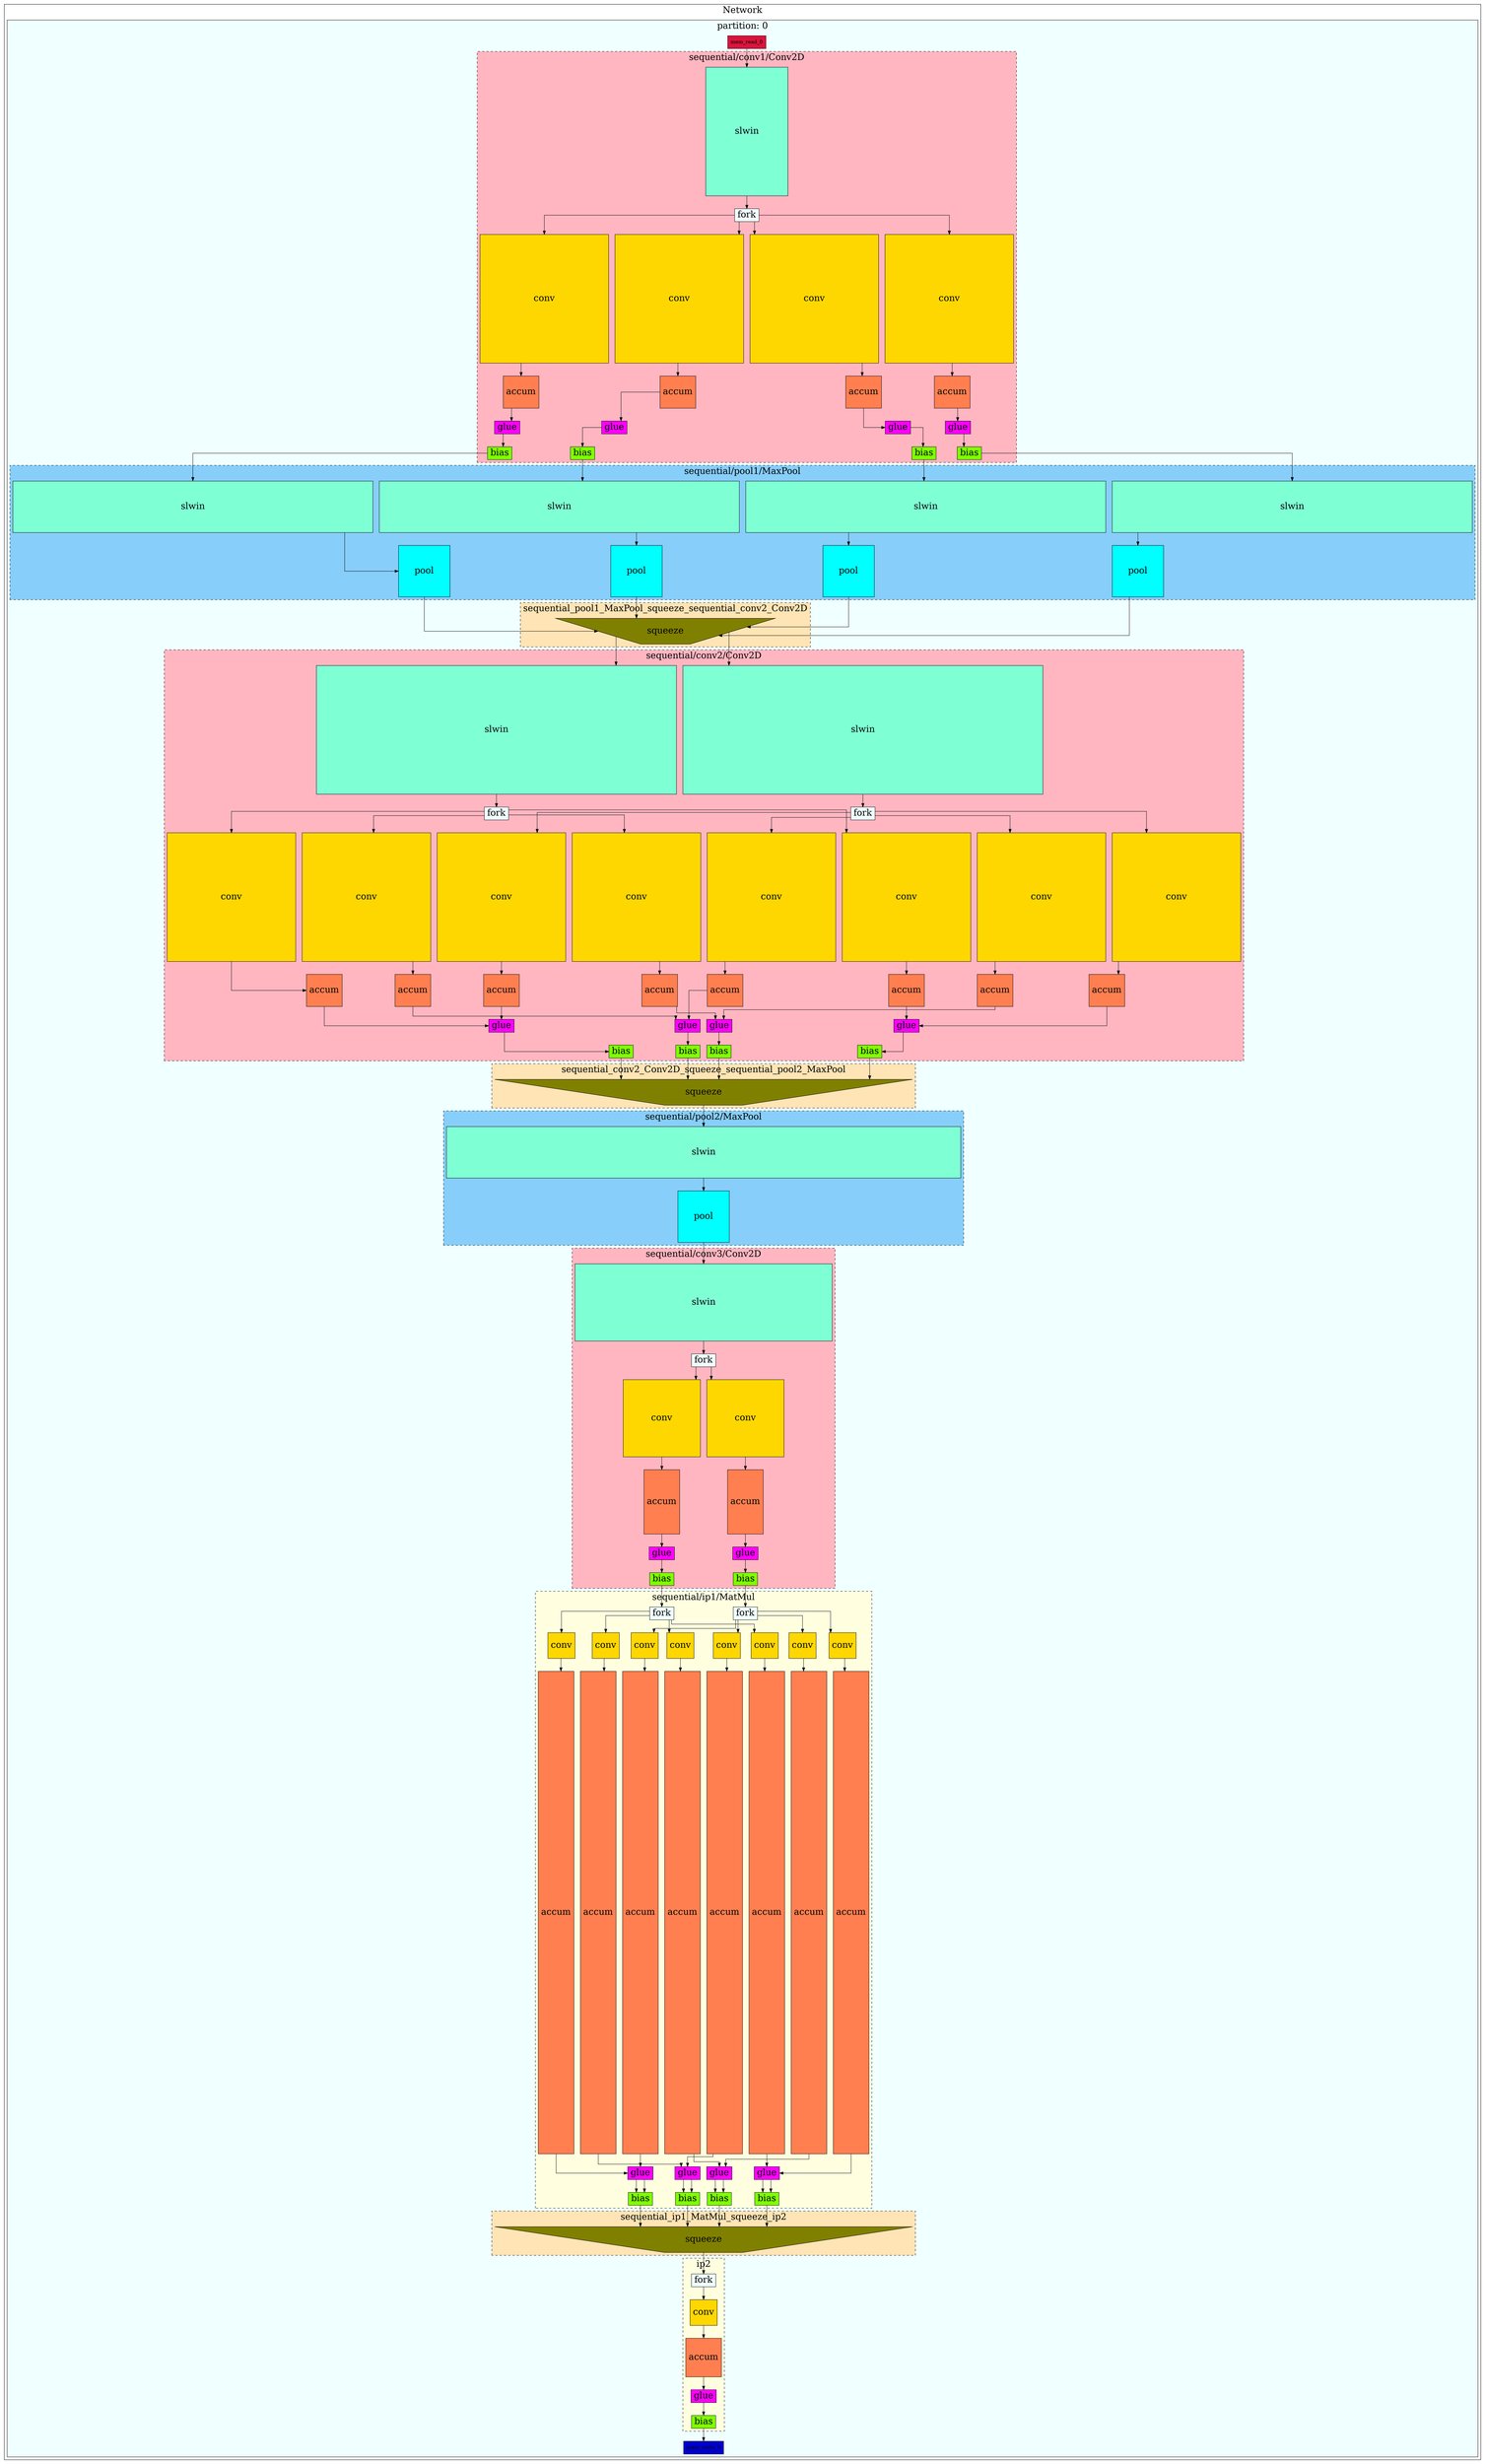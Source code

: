 digraph G {
fontsize=25;
splines=ortho;
subgraph cluster_network {
label=Network;
subgraph cluster_0 {
bgcolor=azure;
fontsize=25;
label="partition: 0";
spline=ortho;
mem_read_0 [fillcolor=crimson, shape=box, style=filled];
mem_write_0 [fillcolor=mediumblue, shape=box, style=filled];
subgraph "cluster_sequential/conv1/Conv2D" {
bgcolor=lightpink;
label="sequential/conv1/Conv2D";
style=dashed;
"sequential/conv1/Conv2D_sw_0_0" [fillcolor=aquamarine, fontsize=25, height=5, label=slwin, shape=box, style=filled, width=3.2];
"sequential/conv1/Conv2D_fork_0_0" [fillcolor=azure, fontsize=25, label=fork, shape=box, style=filled];
"sequential/conv1/Conv2D_sw_0_0" -> "sequential/conv1/Conv2D_fork_0_0";
"sequential/conv1/Conv2D_conv_0_0_0" [fillcolor=gold, fontsize=25, height=5, label=conv, shape=box, style=filled, width=5];
"sequential/conv1/Conv2D_accum_0_0_0" [fillcolor=coral, fontsize=25, height=1.25, label=accum, shape=box, style=filled];
"sequential/conv1/Conv2D_fork_0_0" -> "sequential/conv1/Conv2D_conv_0_0_0";
"sequential/conv1/Conv2D_conv_0_0_0" -> "sequential/conv1/Conv2D_accum_0_0_0";
"sequential/conv1/Conv2D_accum_0_0_0" -> "sequential/conv1/Conv2D_glue_0_0";
"sequential/conv1/Conv2D_conv_0_1_0" [fillcolor=gold, fontsize=25, height=5, label=conv, shape=box, style=filled, width=5];
"sequential/conv1/Conv2D_accum_0_1_0" [fillcolor=coral, fontsize=25, height=1.25, label=accum, shape=box, style=filled];
"sequential/conv1/Conv2D_fork_0_0" -> "sequential/conv1/Conv2D_conv_0_1_0";
"sequential/conv1/Conv2D_conv_0_1_0" -> "sequential/conv1/Conv2D_accum_0_1_0";
"sequential/conv1/Conv2D_accum_0_1_0" -> "sequential/conv1/Conv2D_glue_0_1";
"sequential/conv1/Conv2D_conv_0_2_0" [fillcolor=gold, fontsize=25, height=5, label=conv, shape=box, style=filled, width=5];
"sequential/conv1/Conv2D_accum_0_2_0" [fillcolor=coral, fontsize=25, height=1.25, label=accum, shape=box, style=filled];
"sequential/conv1/Conv2D_fork_0_0" -> "sequential/conv1/Conv2D_conv_0_2_0";
"sequential/conv1/Conv2D_conv_0_2_0" -> "sequential/conv1/Conv2D_accum_0_2_0";
"sequential/conv1/Conv2D_accum_0_2_0" -> "sequential/conv1/Conv2D_glue_0_2";
"sequential/conv1/Conv2D_conv_0_3_0" [fillcolor=gold, fontsize=25, height=5, label=conv, shape=box, style=filled, width=5];
"sequential/conv1/Conv2D_accum_0_3_0" [fillcolor=coral, fontsize=25, height=1.25, label=accum, shape=box, style=filled];
"sequential/conv1/Conv2D_fork_0_0" -> "sequential/conv1/Conv2D_conv_0_3_0";
"sequential/conv1/Conv2D_conv_0_3_0" -> "sequential/conv1/Conv2D_accum_0_3_0";
"sequential/conv1/Conv2D_accum_0_3_0" -> "sequential/conv1/Conv2D_glue_0_3";
"sequential/conv1/Conv2D_glue_0_0" [fillcolor=fuchsia, fontsize=25, label=glue, shape=box, style=filled];
"sequential/conv1/Conv2D_bias_0_0" [fillcolor=chartreuse, fontsize=25, label=bias, shape=box, style=filled];
"sequential/conv1/Conv2D_glue_0_0" -> "sequential/conv1/Conv2D_bias_0_0";
"sequential/conv1/Conv2D_glue_0_1" [fillcolor=fuchsia, fontsize=25, label=glue, shape=box, style=filled];
"sequential/conv1/Conv2D_bias_0_1" [fillcolor=chartreuse, fontsize=25, label=bias, shape=box, style=filled];
"sequential/conv1/Conv2D_glue_0_1" -> "sequential/conv1/Conv2D_bias_0_1";
"sequential/conv1/Conv2D_glue_0_2" [fillcolor=fuchsia, fontsize=25, label=glue, shape=box, style=filled];
"sequential/conv1/Conv2D_bias_0_2" [fillcolor=chartreuse, fontsize=25, label=bias, shape=box, style=filled];
"sequential/conv1/Conv2D_glue_0_2" -> "sequential/conv1/Conv2D_bias_0_2";
"sequential/conv1/Conv2D_glue_0_3" [fillcolor=fuchsia, fontsize=25, label=glue, shape=box, style=filled];
"sequential/conv1/Conv2D_bias_0_3" [fillcolor=chartreuse, fontsize=25, label=bias, shape=box, style=filled];
"sequential/conv1/Conv2D_glue_0_3" -> "sequential/conv1/Conv2D_bias_0_3";
}

mem_read_0 -> "sequential/conv1/Conv2D_sw_0_0";
subgraph "cluster_sequential/pool1/MaxPool" {
bgcolor=lightskyblue;
label="sequential/pool1/MaxPool";
style=dashed;
"sequential/pool1/MaxPool_sw_0" [fillcolor=aquamarine, fontsize=25, height=2, label=slwin, shape=box, style=filled, width=14.0];
"sequential/pool1/MaxPool_pool_0" [fillcolor=cyan, fontsize=25, height=2, label=pool, shape=box, style=filled, width=2];
"sequential/pool1/MaxPool_sw_0" -> "sequential/pool1/MaxPool_pool_0";
"sequential/pool1/MaxPool_sw_1" [fillcolor=aquamarine, fontsize=25, height=2, label=slwin, shape=box, style=filled, width=14.0];
"sequential/pool1/MaxPool_pool_1" [fillcolor=cyan, fontsize=25, height=2, label=pool, shape=box, style=filled, width=2];
"sequential/pool1/MaxPool_sw_1" -> "sequential/pool1/MaxPool_pool_1";
"sequential/pool1/MaxPool_sw_2" [fillcolor=aquamarine, fontsize=25, height=2, label=slwin, shape=box, style=filled, width=14.0];
"sequential/pool1/MaxPool_pool_2" [fillcolor=cyan, fontsize=25, height=2, label=pool, shape=box, style=filled, width=2];
"sequential/pool1/MaxPool_sw_2" -> "sequential/pool1/MaxPool_pool_2";
"sequential/pool1/MaxPool_sw_3" [fillcolor=aquamarine, fontsize=25, height=2, label=slwin, shape=box, style=filled, width=14.0];
"sequential/pool1/MaxPool_pool_3" [fillcolor=cyan, fontsize=25, height=2, label=pool, shape=box, style=filled, width=2];
"sequential/pool1/MaxPool_sw_3" -> "sequential/pool1/MaxPool_pool_3";
}

subgraph "cluster_sequential/conv2/Conv2D" {
bgcolor=lightpink;
label="sequential/conv2/Conv2D";
style=dashed;
"sequential/conv2/Conv2D_sw_0_0" [fillcolor=aquamarine, fontsize=25, height=5, label=slwin, shape=box, style=filled, width=14.0];
"sequential/conv2/Conv2D_fork_0_0" [fillcolor=azure, fontsize=25, label=fork, shape=box, style=filled];
"sequential/conv2/Conv2D_sw_0_0" -> "sequential/conv2/Conv2D_fork_0_0";
"sequential/conv2/Conv2D_conv_0_0_0" [fillcolor=gold, fontsize=25, height=5, label=conv, shape=box, style=filled, width=5];
"sequential/conv2/Conv2D_accum_0_0_0" [fillcolor=coral, fontsize=25, height=1.25, label=accum, shape=box, style=filled];
"sequential/conv2/Conv2D_fork_0_0" -> "sequential/conv2/Conv2D_conv_0_0_0";
"sequential/conv2/Conv2D_conv_0_0_0" -> "sequential/conv2/Conv2D_accum_0_0_0";
"sequential/conv2/Conv2D_accum_0_0_0" -> "sequential/conv2/Conv2D_glue_0_0";
"sequential/conv2/Conv2D_conv_0_1_0" [fillcolor=gold, fontsize=25, height=5, label=conv, shape=box, style=filled, width=5];
"sequential/conv2/Conv2D_accum_0_1_0" [fillcolor=coral, fontsize=25, height=1.25, label=accum, shape=box, style=filled];
"sequential/conv2/Conv2D_fork_0_0" -> "sequential/conv2/Conv2D_conv_0_1_0";
"sequential/conv2/Conv2D_conv_0_1_0" -> "sequential/conv2/Conv2D_accum_0_1_0";
"sequential/conv2/Conv2D_accum_0_1_0" -> "sequential/conv2/Conv2D_glue_0_1";
"sequential/conv2/Conv2D_conv_0_2_0" [fillcolor=gold, fontsize=25, height=5, label=conv, shape=box, style=filled, width=5];
"sequential/conv2/Conv2D_accum_0_2_0" [fillcolor=coral, fontsize=25, height=1.25, label=accum, shape=box, style=filled];
"sequential/conv2/Conv2D_fork_0_0" -> "sequential/conv2/Conv2D_conv_0_2_0";
"sequential/conv2/Conv2D_conv_0_2_0" -> "sequential/conv2/Conv2D_accum_0_2_0";
"sequential/conv2/Conv2D_accum_0_2_0" -> "sequential/conv2/Conv2D_glue_0_2";
"sequential/conv2/Conv2D_conv_0_3_0" [fillcolor=gold, fontsize=25, height=5, label=conv, shape=box, style=filled, width=5];
"sequential/conv2/Conv2D_accum_0_3_0" [fillcolor=coral, fontsize=25, height=1.25, label=accum, shape=box, style=filled];
"sequential/conv2/Conv2D_fork_0_0" -> "sequential/conv2/Conv2D_conv_0_3_0";
"sequential/conv2/Conv2D_conv_0_3_0" -> "sequential/conv2/Conv2D_accum_0_3_0";
"sequential/conv2/Conv2D_accum_0_3_0" -> "sequential/conv2/Conv2D_glue_0_3";
"sequential/conv2/Conv2D_sw_0_1" [fillcolor=aquamarine, fontsize=25, height=5, label=slwin, shape=box, style=filled, width=14.0];
"sequential/conv2/Conv2D_fork_0_1" [fillcolor=azure, fontsize=25, label=fork, shape=box, style=filled];
"sequential/conv2/Conv2D_sw_0_1" -> "sequential/conv2/Conv2D_fork_0_1";
"sequential/conv2/Conv2D_conv_0_0_1" [fillcolor=gold, fontsize=25, height=5, label=conv, shape=box, style=filled, width=5];
"sequential/conv2/Conv2D_accum_0_0_1" [fillcolor=coral, fontsize=25, height=1.25, label=accum, shape=box, style=filled];
"sequential/conv2/Conv2D_fork_0_1" -> "sequential/conv2/Conv2D_conv_0_0_1";
"sequential/conv2/Conv2D_conv_0_0_1" -> "sequential/conv2/Conv2D_accum_0_0_1";
"sequential/conv2/Conv2D_accum_0_0_1" -> "sequential/conv2/Conv2D_glue_0_0";
"sequential/conv2/Conv2D_conv_0_1_1" [fillcolor=gold, fontsize=25, height=5, label=conv, shape=box, style=filled, width=5];
"sequential/conv2/Conv2D_accum_0_1_1" [fillcolor=coral, fontsize=25, height=1.25, label=accum, shape=box, style=filled];
"sequential/conv2/Conv2D_fork_0_1" -> "sequential/conv2/Conv2D_conv_0_1_1";
"sequential/conv2/Conv2D_conv_0_1_1" -> "sequential/conv2/Conv2D_accum_0_1_1";
"sequential/conv2/Conv2D_accum_0_1_1" -> "sequential/conv2/Conv2D_glue_0_1";
"sequential/conv2/Conv2D_conv_0_2_1" [fillcolor=gold, fontsize=25, height=5, label=conv, shape=box, style=filled, width=5];
"sequential/conv2/Conv2D_accum_0_2_1" [fillcolor=coral, fontsize=25, height=1.25, label=accum, shape=box, style=filled];
"sequential/conv2/Conv2D_fork_0_1" -> "sequential/conv2/Conv2D_conv_0_2_1";
"sequential/conv2/Conv2D_conv_0_2_1" -> "sequential/conv2/Conv2D_accum_0_2_1";
"sequential/conv2/Conv2D_accum_0_2_1" -> "sequential/conv2/Conv2D_glue_0_2";
"sequential/conv2/Conv2D_conv_0_3_1" [fillcolor=gold, fontsize=25, height=5, label=conv, shape=box, style=filled, width=5];
"sequential/conv2/Conv2D_accum_0_3_1" [fillcolor=coral, fontsize=25, height=1.25, label=accum, shape=box, style=filled];
"sequential/conv2/Conv2D_fork_0_1" -> "sequential/conv2/Conv2D_conv_0_3_1";
"sequential/conv2/Conv2D_conv_0_3_1" -> "sequential/conv2/Conv2D_accum_0_3_1";
"sequential/conv2/Conv2D_accum_0_3_1" -> "sequential/conv2/Conv2D_glue_0_3";
"sequential/conv2/Conv2D_glue_0_0" [fillcolor=fuchsia, fontsize=25, label=glue, shape=box, style=filled];
"sequential/conv2/Conv2D_bias_0_0" [fillcolor=chartreuse, fontsize=25, label=bias, shape=box, style=filled];
"sequential/conv2/Conv2D_glue_0_0" -> "sequential/conv2/Conv2D_bias_0_0";
"sequential/conv2/Conv2D_glue_0_1" [fillcolor=fuchsia, fontsize=25, label=glue, shape=box, style=filled];
"sequential/conv2/Conv2D_bias_0_1" [fillcolor=chartreuse, fontsize=25, label=bias, shape=box, style=filled];
"sequential/conv2/Conv2D_glue_0_1" -> "sequential/conv2/Conv2D_bias_0_1";
"sequential/conv2/Conv2D_glue_0_2" [fillcolor=fuchsia, fontsize=25, label=glue, shape=box, style=filled];
"sequential/conv2/Conv2D_bias_0_2" [fillcolor=chartreuse, fontsize=25, label=bias, shape=box, style=filled];
"sequential/conv2/Conv2D_glue_0_2" -> "sequential/conv2/Conv2D_bias_0_2";
"sequential/conv2/Conv2D_glue_0_3" [fillcolor=fuchsia, fontsize=25, label=glue, shape=box, style=filled];
"sequential/conv2/Conv2D_bias_0_3" [fillcolor=chartreuse, fontsize=25, label=bias, shape=box, style=filled];
"sequential/conv2/Conv2D_glue_0_3" -> "sequential/conv2/Conv2D_bias_0_3";
}

subgraph "cluster_sequential/pool2/MaxPool" {
bgcolor=lightskyblue;
label="sequential/pool2/MaxPool";
style=dashed;
"sequential/pool2/MaxPool_sw_0" [fillcolor=aquamarine, fontsize=25, height=2, label=slwin, shape=box, style=filled, width=20.0];
"sequential/pool2/MaxPool_pool_0" [fillcolor=cyan, fontsize=25, height=2, label=pool, shape=box, style=filled, width=2];
"sequential/pool2/MaxPool_sw_0" -> "sequential/pool2/MaxPool_pool_0";
}

subgraph "cluster_sequential/conv3/Conv2D" {
bgcolor=lightpink;
label="sequential/conv3/Conv2D";
style=dashed;
"sequential/conv3/Conv2D_sw_0_0" [fillcolor=aquamarine, fontsize=25, height=3, label=slwin, shape=box, style=filled, width=10.0];
"sequential/conv3/Conv2D_fork_0_0" [fillcolor=azure, fontsize=25, label=fork, shape=box, style=filled];
"sequential/conv3/Conv2D_sw_0_0" -> "sequential/conv3/Conv2D_fork_0_0";
"sequential/conv3/Conv2D_conv_0_0_0" [fillcolor=gold, fontsize=25, height=3, label=conv, shape=box, style=filled, width=3];
"sequential/conv3/Conv2D_accum_0_0_0" [fillcolor=coral, fontsize=25, height=2.5, label=accum, shape=box, style=filled];
"sequential/conv3/Conv2D_fork_0_0" -> "sequential/conv3/Conv2D_conv_0_0_0";
"sequential/conv3/Conv2D_conv_0_0_0" -> "sequential/conv3/Conv2D_accum_0_0_0";
"sequential/conv3/Conv2D_accum_0_0_0" -> "sequential/conv3/Conv2D_glue_0_0";
"sequential/conv3/Conv2D_conv_0_1_0" [fillcolor=gold, fontsize=25, height=3, label=conv, shape=box, style=filled, width=3];
"sequential/conv3/Conv2D_accum_0_1_0" [fillcolor=coral, fontsize=25, height=2.5, label=accum, shape=box, style=filled];
"sequential/conv3/Conv2D_fork_0_0" -> "sequential/conv3/Conv2D_conv_0_1_0";
"sequential/conv3/Conv2D_conv_0_1_0" -> "sequential/conv3/Conv2D_accum_0_1_0";
"sequential/conv3/Conv2D_accum_0_1_0" -> "sequential/conv3/Conv2D_glue_0_1";
"sequential/conv3/Conv2D_glue_0_0" [fillcolor=fuchsia, fontsize=25, label=glue, shape=box, style=filled];
"sequential/conv3/Conv2D_bias_0_0" [fillcolor=chartreuse, fontsize=25, label=bias, shape=box, style=filled];
"sequential/conv3/Conv2D_glue_0_0" -> "sequential/conv3/Conv2D_bias_0_0";
"sequential/conv3/Conv2D_glue_0_1" [fillcolor=fuchsia, fontsize=25, label=glue, shape=box, style=filled];
"sequential/conv3/Conv2D_bias_0_1" [fillcolor=chartreuse, fontsize=25, label=bias, shape=box, style=filled];
"sequential/conv3/Conv2D_glue_0_1" -> "sequential/conv3/Conv2D_bias_0_1";
}

subgraph "cluster_sequential/ip1/MatMul" {
bgcolor=lightyellow;
label="sequential/ip1/MatMul";
style=dashed;
"sequential/ip1/MatMul_fork_0" [fillcolor=azure, fontsize=25, label=fork, shape=box, style=filled];
"sequential/ip1/MatMul_conv_0_0" [fillcolor=gold, fontsize=25, height=1, label=conv, shape=box, style=filled, width=1];
"sequential/ip1/MatMul_accum_0_0" [fillcolor=coral, fontsize=25, height=18.75, label=accum, shape=box, style=filled];
"sequential/ip1/MatMul_glue_0" [fillcolor=fuchsia, fontsize=25, label=glue, shape=box, style=filled];
"sequential/ip1/MatMul_bias_0" [fillcolor=chartreuse, fontsize=25, label=bias, shape=box, style=filled];
"sequential/ip1/MatMul_fork_0" -> "sequential/ip1/MatMul_conv_0_0";
"sequential/ip1/MatMul_conv_0_0" -> "sequential/ip1/MatMul_accum_0_0";
"sequential/ip1/MatMul_accum_0_0" -> "sequential/ip1/MatMul_glue_0";
"sequential/ip1/MatMul_glue_0" -> "sequential/ip1/MatMul_bias_0";
"sequential/ip1/MatMul_conv_1_0" [fillcolor=gold, fontsize=25, height=1, label=conv, shape=box, style=filled, width=1];
"sequential/ip1/MatMul_accum_1_0" [fillcolor=coral, fontsize=25, height=18.75, label=accum, shape=box, style=filled];
"sequential/ip1/MatMul_glue_1" [fillcolor=fuchsia, fontsize=25, label=glue, shape=box, style=filled];
"sequential/ip1/MatMul_bias_1" [fillcolor=chartreuse, fontsize=25, label=bias, shape=box, style=filled];
"sequential/ip1/MatMul_fork_0" -> "sequential/ip1/MatMul_conv_1_0";
"sequential/ip1/MatMul_conv_1_0" -> "sequential/ip1/MatMul_accum_1_0";
"sequential/ip1/MatMul_accum_1_0" -> "sequential/ip1/MatMul_glue_1";
"sequential/ip1/MatMul_glue_1" -> "sequential/ip1/MatMul_bias_1";
"sequential/ip1/MatMul_conv_2_0" [fillcolor=gold, fontsize=25, height=1, label=conv, shape=box, style=filled, width=1];
"sequential/ip1/MatMul_accum_2_0" [fillcolor=coral, fontsize=25, height=18.75, label=accum, shape=box, style=filled];
"sequential/ip1/MatMul_glue_2" [fillcolor=fuchsia, fontsize=25, label=glue, shape=box, style=filled];
"sequential/ip1/MatMul_bias_2" [fillcolor=chartreuse, fontsize=25, label=bias, shape=box, style=filled];
"sequential/ip1/MatMul_fork_0" -> "sequential/ip1/MatMul_conv_2_0";
"sequential/ip1/MatMul_conv_2_0" -> "sequential/ip1/MatMul_accum_2_0";
"sequential/ip1/MatMul_accum_2_0" -> "sequential/ip1/MatMul_glue_2";
"sequential/ip1/MatMul_glue_2" -> "sequential/ip1/MatMul_bias_2";
"sequential/ip1/MatMul_conv_3_0" [fillcolor=gold, fontsize=25, height=1, label=conv, shape=box, style=filled, width=1];
"sequential/ip1/MatMul_accum_3_0" [fillcolor=coral, fontsize=25, height=18.75, label=accum, shape=box, style=filled];
"sequential/ip1/MatMul_glue_3" [fillcolor=fuchsia, fontsize=25, label=glue, shape=box, style=filled];
"sequential/ip1/MatMul_bias_3" [fillcolor=chartreuse, fontsize=25, label=bias, shape=box, style=filled];
"sequential/ip1/MatMul_fork_0" -> "sequential/ip1/MatMul_conv_3_0";
"sequential/ip1/MatMul_conv_3_0" -> "sequential/ip1/MatMul_accum_3_0";
"sequential/ip1/MatMul_accum_3_0" -> "sequential/ip1/MatMul_glue_3";
"sequential/ip1/MatMul_glue_3" -> "sequential/ip1/MatMul_bias_3";
"sequential/ip1/MatMul_fork_1" [fillcolor=azure, fontsize=25, label=fork, shape=box, style=filled];
"sequential/ip1/MatMul_conv_0_1" [fillcolor=gold, fontsize=25, height=1, label=conv, shape=box, style=filled, width=1];
"sequential/ip1/MatMul_accum_0_1" [fillcolor=coral, fontsize=25, height=18.75, label=accum, shape=box, style=filled];
"sequential/ip1/MatMul_glue_0" [fillcolor=fuchsia, fontsize=25, label=glue, shape=box, style=filled];
"sequential/ip1/MatMul_bias_0" [fillcolor=chartreuse, fontsize=25, label=bias, shape=box, style=filled];
"sequential/ip1/MatMul_fork_1" -> "sequential/ip1/MatMul_conv_0_1";
"sequential/ip1/MatMul_conv_0_1" -> "sequential/ip1/MatMul_accum_0_1";
"sequential/ip1/MatMul_accum_0_1" -> "sequential/ip1/MatMul_glue_0";
"sequential/ip1/MatMul_glue_0" -> "sequential/ip1/MatMul_bias_0";
"sequential/ip1/MatMul_conv_1_1" [fillcolor=gold, fontsize=25, height=1, label=conv, shape=box, style=filled, width=1];
"sequential/ip1/MatMul_accum_1_1" [fillcolor=coral, fontsize=25, height=18.75, label=accum, shape=box, style=filled];
"sequential/ip1/MatMul_glue_1" [fillcolor=fuchsia, fontsize=25, label=glue, shape=box, style=filled];
"sequential/ip1/MatMul_bias_1" [fillcolor=chartreuse, fontsize=25, label=bias, shape=box, style=filled];
"sequential/ip1/MatMul_fork_1" -> "sequential/ip1/MatMul_conv_1_1";
"sequential/ip1/MatMul_conv_1_1" -> "sequential/ip1/MatMul_accum_1_1";
"sequential/ip1/MatMul_accum_1_1" -> "sequential/ip1/MatMul_glue_1";
"sequential/ip1/MatMul_glue_1" -> "sequential/ip1/MatMul_bias_1";
"sequential/ip1/MatMul_conv_2_1" [fillcolor=gold, fontsize=25, height=1, label=conv, shape=box, style=filled, width=1];
"sequential/ip1/MatMul_accum_2_1" [fillcolor=coral, fontsize=25, height=18.75, label=accum, shape=box, style=filled];
"sequential/ip1/MatMul_glue_2" [fillcolor=fuchsia, fontsize=25, label=glue, shape=box, style=filled];
"sequential/ip1/MatMul_bias_2" [fillcolor=chartreuse, fontsize=25, label=bias, shape=box, style=filled];
"sequential/ip1/MatMul_fork_1" -> "sequential/ip1/MatMul_conv_2_1";
"sequential/ip1/MatMul_conv_2_1" -> "sequential/ip1/MatMul_accum_2_1";
"sequential/ip1/MatMul_accum_2_1" -> "sequential/ip1/MatMul_glue_2";
"sequential/ip1/MatMul_glue_2" -> "sequential/ip1/MatMul_bias_2";
"sequential/ip1/MatMul_conv_3_1" [fillcolor=gold, fontsize=25, height=1, label=conv, shape=box, style=filled, width=1];
"sequential/ip1/MatMul_accum_3_1" [fillcolor=coral, fontsize=25, height=18.75, label=accum, shape=box, style=filled];
"sequential/ip1/MatMul_glue_3" [fillcolor=fuchsia, fontsize=25, label=glue, shape=box, style=filled];
"sequential/ip1/MatMul_bias_3" [fillcolor=chartreuse, fontsize=25, label=bias, shape=box, style=filled];
"sequential/ip1/MatMul_fork_1" -> "sequential/ip1/MatMul_conv_3_1";
"sequential/ip1/MatMul_conv_3_1" -> "sequential/ip1/MatMul_accum_3_1";
"sequential/ip1/MatMul_accum_3_1" -> "sequential/ip1/MatMul_glue_3";
"sequential/ip1/MatMul_glue_3" -> "sequential/ip1/MatMul_bias_3";
}

subgraph cluster_ip2 {
bgcolor=lightyellow;
label=ip2;
style=dashed;
ip2_fork_0 [fillcolor=azure, fontsize=25, label=fork, shape=box, style=filled];
ip2_conv_0_0 [fillcolor=gold, fontsize=25, height=1, label=conv, shape=box, style=filled, width=1];
ip2_accum_0_0 [fillcolor=coral, fontsize=25, height=1.5, label=accum, shape=box, style=filled];
ip2_glue_0 [fillcolor=fuchsia, fontsize=25, label=glue, shape=box, style=filled];
ip2_bias_0 [fillcolor=chartreuse, fontsize=25, label=bias, shape=box, style=filled];
ip2_fork_0 -> ip2_conv_0_0;
ip2_conv_0_0 -> ip2_accum_0_0;
ip2_accum_0_0 -> ip2_glue_0;
ip2_glue_0 -> ip2_bias_0;
}

ip2_bias_0 -> mem_write_0;
subgraph cluster_sequential_pool1_MaxPool_squeeze_sequential_conv2_Conv2D {
bgcolor=moccasin;
label=sequential_pool1_MaxPool_squeeze_sequential_conv2_Conv2D;
style=dashed;
sequential_pool1_MaxPool_squeeze_sequential_conv2_Conv2D_squeeze [distortion=2.0, fillcolor=olive, fontsize=25, label=squeeze, shape=polygon, sides=4, style=filled];
}

subgraph cluster_sequential_conv2_Conv2D_squeeze_sequential_pool2_MaxPool {
bgcolor=moccasin;
label=sequential_conv2_Conv2D_squeeze_sequential_pool2_MaxPool;
style=dashed;
sequential_conv2_Conv2D_squeeze_sequential_pool2_MaxPool_squeeze [distortion=4.0, fillcolor=olive, fontsize=25, label=squeeze, shape=polygon, sides=4, style=filled];
}

subgraph cluster_sequential_ip1_MatMul_squeeze_ip2 {
bgcolor=moccasin;
label=sequential_ip1_MatMul_squeeze_ip2;
style=dashed;
sequential_ip1_MatMul_squeeze_ip2_squeeze [distortion=4.0, fillcolor=olive, fontsize=25, label=squeeze, shape=polygon, sides=4, style=filled];
}

"sequential/conv1/Conv2D_bias_0_0" -> "sequential/pool1/MaxPool_sw_0";
"sequential/conv1/Conv2D_bias_0_1" -> "sequential/pool1/MaxPool_sw_1";
"sequential/conv1/Conv2D_bias_0_2" -> "sequential/pool1/MaxPool_sw_2";
"sequential/conv1/Conv2D_bias_0_3" -> "sequential/pool1/MaxPool_sw_3";
"sequential/pool1/MaxPool_pool_0" -> sequential_pool1_MaxPool_squeeze_sequential_conv2_Conv2D_squeeze;
"sequential/pool1/MaxPool_pool_1" -> sequential_pool1_MaxPool_squeeze_sequential_conv2_Conv2D_squeeze;
"sequential/pool1/MaxPool_pool_2" -> sequential_pool1_MaxPool_squeeze_sequential_conv2_Conv2D_squeeze;
"sequential/pool1/MaxPool_pool_3" -> sequential_pool1_MaxPool_squeeze_sequential_conv2_Conv2D_squeeze;
"sequential/conv2/Conv2D_bias_0_0" -> sequential_conv2_Conv2D_squeeze_sequential_pool2_MaxPool_squeeze;
"sequential/conv2/Conv2D_bias_0_1" -> sequential_conv2_Conv2D_squeeze_sequential_pool2_MaxPool_squeeze;
"sequential/conv2/Conv2D_bias_0_2" -> sequential_conv2_Conv2D_squeeze_sequential_pool2_MaxPool_squeeze;
"sequential/conv2/Conv2D_bias_0_3" -> sequential_conv2_Conv2D_squeeze_sequential_pool2_MaxPool_squeeze;
"sequential/pool2/MaxPool_pool_0" -> "sequential/conv3/Conv2D_sw_0_0";
"sequential/conv3/Conv2D_bias_0_0" -> "sequential/ip1/MatMul_fork_0";
"sequential/conv3/Conv2D_bias_0_1" -> "sequential/ip1/MatMul_fork_1";
"sequential/ip1/MatMul_bias_0" -> sequential_ip1_MatMul_squeeze_ip2_squeeze;
"sequential/ip1/MatMul_bias_1" -> sequential_ip1_MatMul_squeeze_ip2_squeeze;
"sequential/ip1/MatMul_bias_2" -> sequential_ip1_MatMul_squeeze_ip2_squeeze;
"sequential/ip1/MatMul_bias_3" -> sequential_ip1_MatMul_squeeze_ip2_squeeze;
sequential_pool1_MaxPool_squeeze_sequential_conv2_Conv2D_squeeze -> "sequential/conv2/Conv2D_sw_0_0";
sequential_pool1_MaxPool_squeeze_sequential_conv2_Conv2D_squeeze -> "sequential/conv2/Conv2D_sw_0_1";
sequential_conv2_Conv2D_squeeze_sequential_pool2_MaxPool_squeeze -> "sequential/pool2/MaxPool_sw_0";
sequential_ip1_MatMul_squeeze_ip2_squeeze -> ip2_fork_0;
}

}

}
